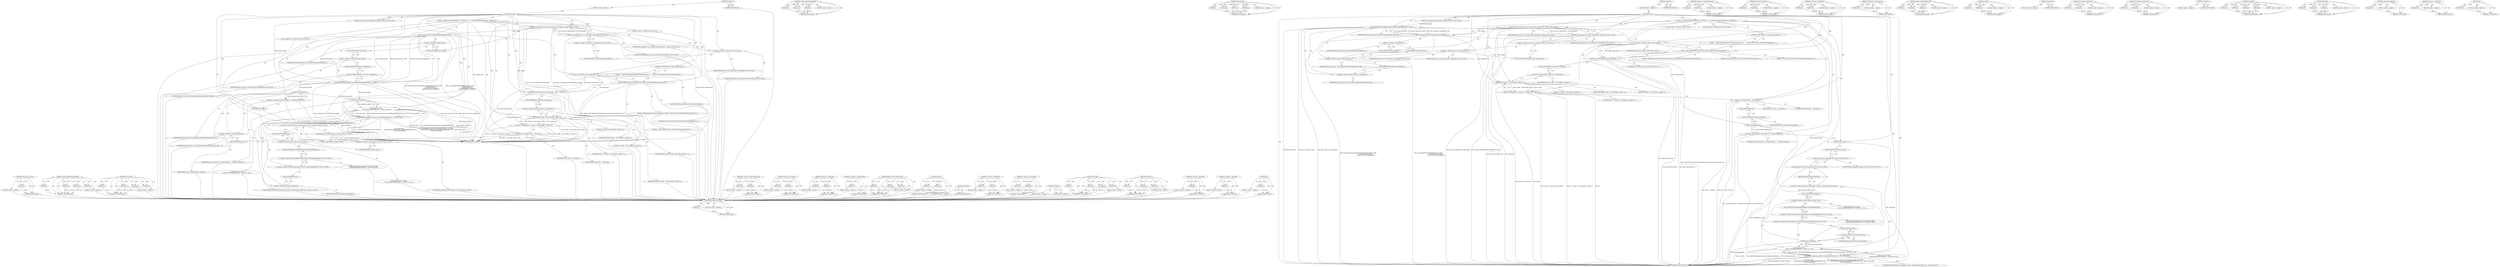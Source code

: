 digraph "id" {
vulnerable_187 [label=<(METHOD,MessageLoop.current)>];
vulnerable_188 [label=<(PARAM,p1)>];
vulnerable_189 [label=<(BLOCK,&lt;empty&gt;,&lt;empty&gt;)>];
vulnerable_190 [label=<(METHOD_RETURN,ANY)>];
vulnerable_136 [label=<(METHOD,CreateSampleFromInputBuffer)>];
vulnerable_137 [label=<(PARAM,p1)>];
vulnerable_138 [label=<(PARAM,p2)>];
vulnerable_139 [label=<(PARAM,p3)>];
vulnerable_140 [label=<(PARAM,p4)>];
vulnerable_141 [label=<(BLOCK,&lt;empty&gt;,&lt;empty&gt;)>];
vulnerable_142 [label=<(METHOD_RETURN,ANY)>];
vulnerable_162 [label=<(METHOD,ProcessInput)>];
vulnerable_163 [label=<(PARAM,p1)>];
vulnerable_164 [label=<(PARAM,p2)>];
vulnerable_165 [label=<(PARAM,p3)>];
vulnerable_166 [label=<(PARAM,p4)>];
vulnerable_167 [label=<(BLOCK,&lt;empty&gt;,&lt;empty&gt;)>];
vulnerable_168 [label=<(METHOD_RETURN,ANY)>];
vulnerable_6 [label=<(METHOD,&lt;global&gt;)<SUB>1</SUB>>];
vulnerable_7 [label=<(BLOCK,&lt;empty&gt;,&lt;empty&gt;)<SUB>1</SUB>>];
vulnerable_8 [label=<(METHOD,Decode)<SUB>1</SUB>>];
vulnerable_9 [label="<(PARAM,const media::BitstreamBuffer&amp; bitstream_buffer)<SUB>2</SUB>>"];
vulnerable_10 [label=<(BLOCK,{
  DCHECK(CalledOnValidThread());

  RETURN_AN...,{
  DCHECK(CalledOnValidThread());

  RETURN_AN...)<SUB>2</SUB>>];
vulnerable_11 [label="<(LOCAL,DCHECK : DCHECK)<SUB>3</SUB>>"];
vulnerable_12 [label="<(&lt;operator&gt;.greaterThan,base::win::ScopedComPtr&lt;IMFSample&gt; sample)<SUB>8</SUB>>"];
vulnerable_13 [label="<(&lt;operator&gt;.lessThan,base::win::ScopedComPtr&lt;IMFSample)<SUB>8</SUB>>"];
vulnerable_14 [label="<(&lt;operator&gt;.fieldAccess,base::win::ScopedComPtr)<SUB>8</SUB>>"];
vulnerable_15 [label="<(&lt;operator&gt;.fieldAccess,base::win)<SUB>8</SUB>>"];
vulnerable_16 [label="<(IDENTIFIER,base,base::win::ScopedComPtr&lt;IMFSample)<SUB>8</SUB>>"];
vulnerable_17 [label="<(IDENTIFIER,win,base::win::ScopedComPtr&lt;IMFSample)<SUB>8</SUB>>"];
vulnerable_18 [label=<(FIELD_IDENTIFIER,ScopedComPtr,ScopedComPtr)<SUB>8</SUB>>];
vulnerable_19 [label="<(IDENTIFIER,IMFSample,base::win::ScopedComPtr&lt;IMFSample)<SUB>8</SUB>>"];
vulnerable_20 [label="<(IDENTIFIER,sample,base::win::ScopedComPtr&lt;IMFSample&gt; sample)<SUB>8</SUB>>"];
vulnerable_21 [label=<(Attach,sample.Attach(CreateSampleFromInputBuffer(bitst...)<SUB>9</SUB>>];
vulnerable_22 [label=<(&lt;operator&gt;.fieldAccess,sample.Attach)<SUB>9</SUB>>];
vulnerable_23 [label=<(IDENTIFIER,sample,sample.Attach(CreateSampleFromInputBuffer(bitst...)<SUB>9</SUB>>];
vulnerable_24 [label=<(FIELD_IDENTIFIER,Attach,Attach)<SUB>9</SUB>>];
vulnerable_25 [label=<(CreateSampleFromInputBuffer,CreateSampleFromInputBuffer(bitstream_buffer,
 ...)<SUB>9</SUB>>];
vulnerable_26 [label=<(IDENTIFIER,bitstream_buffer,CreateSampleFromInputBuffer(bitstream_buffer,
 ...)<SUB>9</SUB>>];
vulnerable_27 [label=<(IDENTIFIER,renderer_process_,CreateSampleFromInputBuffer(bitstream_buffer,
 ...)<SUB>10</SUB>>];
vulnerable_28 [label=<(&lt;operator&gt;.fieldAccess,input_stream_info_.cbSize)<SUB>11</SUB>>];
vulnerable_29 [label=<(IDENTIFIER,input_stream_info_,CreateSampleFromInputBuffer(bitstream_buffer,
 ...)<SUB>11</SUB>>];
vulnerable_30 [label=<(FIELD_IDENTIFIER,cbSize,cbSize)<SUB>11</SUB>>];
vulnerable_31 [label=<(&lt;operator&gt;.fieldAccess,input_stream_info_.cbAlignment)<SUB>12</SUB>>];
vulnerable_32 [label=<(IDENTIFIER,input_stream_info_,CreateSampleFromInputBuffer(bitstream_buffer,
 ...)<SUB>12</SUB>>];
vulnerable_33 [label=<(FIELD_IDENTIFIER,cbAlignment,cbAlignment)<SUB>12</SUB>>];
vulnerable_34 [label=<(CONTROL_STRUCTURE,IF,if (!inputs_before_decode_))<SUB>15</SUB>>];
vulnerable_35 [label=<(&lt;operator&gt;.logicalNot,!inputs_before_decode_)<SUB>15</SUB>>];
vulnerable_36 [label=<(IDENTIFIER,inputs_before_decode_,!inputs_before_decode_)<SUB>15</SUB>>];
vulnerable_37 [label=<(BLOCK,{
    TRACE_EVENT_BEGIN_ETW(&quot;DXVAVideoDecodeAcc...,{
    TRACE_EVENT_BEGIN_ETW(&quot;DXVAVideoDecodeAcc...)<SUB>15</SUB>>];
vulnerable_38 [label=<(TRACE_EVENT_BEGIN_ETW,TRACE_EVENT_BEGIN_ETW(&quot;DXVAVideoDecodeAccelerat...)<SUB>16</SUB>>];
vulnerable_39 [label=<(LITERAL,&quot;DXVAVideoDecodeAccelerator.Decoding&quot;,TRACE_EVENT_BEGIN_ETW(&quot;DXVAVideoDecodeAccelerat...)<SUB>16</SUB>>];
vulnerable_40 [label=<(LITERAL,this,TRACE_EVENT_BEGIN_ETW(&quot;DXVAVideoDecodeAccelerat...)<SUB>16</SUB>>];
vulnerable_41 [label=<(LITERAL,&quot;&quot;,TRACE_EVENT_BEGIN_ETW(&quot;DXVAVideoDecodeAccelerat...)<SUB>16</SUB>>];
vulnerable_42 [label=<(&lt;operator&gt;.postIncrement,inputs_before_decode_++)<SUB>18</SUB>>];
vulnerable_43 [label=<(IDENTIFIER,inputs_before_decode_,inputs_before_decode_++)<SUB>18</SUB>>];
vulnerable_44 [label="<(LOCAL,HRESULT hr: HRESULT)<SUB>24</SUB>>"];
vulnerable_45 [label=<(&lt;operator&gt;.assignment,hr = decoder_-&gt;ProcessInput(0, sample, 0))<SUB>24</SUB>>];
vulnerable_46 [label=<(IDENTIFIER,hr,hr = decoder_-&gt;ProcessInput(0, sample, 0))<SUB>24</SUB>>];
vulnerable_47 [label=<(ProcessInput,decoder_-&gt;ProcessInput(0, sample, 0))<SUB>24</SUB>>];
vulnerable_48 [label=<(&lt;operator&gt;.indirectFieldAccess,decoder_-&gt;ProcessInput)<SUB>24</SUB>>];
vulnerable_49 [label=<(IDENTIFIER,decoder_,decoder_-&gt;ProcessInput(0, sample, 0))<SUB>24</SUB>>];
vulnerable_50 [label=<(FIELD_IDENTIFIER,ProcessInput,ProcessInput)<SUB>24</SUB>>];
vulnerable_51 [label=<(LITERAL,0,decoder_-&gt;ProcessInput(0, sample, 0))<SUB>24</SUB>>];
vulnerable_52 [label=<(IDENTIFIER,sample,decoder_-&gt;ProcessInput(0, sample, 0))<SUB>24</SUB>>];
vulnerable_53 [label=<(LITERAL,0,decoder_-&gt;ProcessInput(0, sample, 0))<SUB>24</SUB>>];
vulnerable_54 [label=<(&lt;operator&gt;.assignment,state_ = kEosDrain)<SUB>31</SUB>>];
vulnerable_55 [label=<(IDENTIFIER,state_,state_ = kEosDrain)<SUB>31</SUB>>];
vulnerable_56 [label=<(IDENTIFIER,kEosDrain,state_ = kEosDrain)<SUB>31</SUB>>];
vulnerable_57 [label=<(&lt;operator&gt;.assignment,last_input_buffer_id_ = bitstream_buffer.id())<SUB>33</SUB>>];
vulnerable_58 [label=<(IDENTIFIER,last_input_buffer_id_,last_input_buffer_id_ = bitstream_buffer.id())<SUB>33</SUB>>];
vulnerable_59 [label=<(id,bitstream_buffer.id())<SUB>33</SUB>>];
vulnerable_60 [label=<(&lt;operator&gt;.fieldAccess,bitstream_buffer.id)<SUB>33</SUB>>];
vulnerable_61 [label=<(IDENTIFIER,bitstream_buffer,bitstream_buffer.id())<SUB>33</SUB>>];
vulnerable_62 [label=<(FIELD_IDENTIFIER,id,id)<SUB>33</SUB>>];
vulnerable_63 [label=<(DoDecode,DoDecode())<SUB>35</SUB>>];
vulnerable_64 [label="<(PostTask,MessageLoop::current()-&gt;PostTask(FROM_HERE, bas...)<SUB>41</SUB>>"];
vulnerable_65 [label="<(&lt;operator&gt;.indirectFieldAccess,MessageLoop::current()-&gt;PostTask)<SUB>41</SUB>>"];
vulnerable_66 [label="<(MessageLoop.current,MessageLoop::current())<SUB>41</SUB>>"];
vulnerable_67 [label="<(&lt;operator&gt;.fieldAccess,MessageLoop::current)<SUB>41</SUB>>"];
vulnerable_68 [label="<(IDENTIFIER,MessageLoop,MessageLoop::current())<SUB>41</SUB>>"];
vulnerable_69 [label=<(FIELD_IDENTIFIER,current,current)<SUB>41</SUB>>];
vulnerable_70 [label=<(FIELD_IDENTIFIER,PostTask,PostTask)<SUB>41</SUB>>];
vulnerable_71 [label="<(IDENTIFIER,FROM_HERE,MessageLoop::current()-&gt;PostTask(FROM_HERE, bas...)<SUB>41</SUB>>"];
vulnerable_72 [label="<(base.Bind,base::Bind(
      &amp;DXVAVideoDecodeAccelerator::...)<SUB>41</SUB>>"];
vulnerable_73 [label="<(&lt;operator&gt;.fieldAccess,base::Bind)<SUB>41</SUB>>"];
vulnerable_74 [label="<(IDENTIFIER,base,base::Bind(
      &amp;DXVAVideoDecodeAccelerator::...)<SUB>41</SUB>>"];
vulnerable_75 [label=<(FIELD_IDENTIFIER,Bind,Bind)<SUB>41</SUB>>];
vulnerable_76 [label="<(&lt;operator&gt;.addressOf,&amp;DXVAVideoDecodeAccelerator::NotifyInputBufferRead)<SUB>42</SUB>>"];
vulnerable_77 [label="<(&lt;operator&gt;.fieldAccess,DXVAVideoDecodeAccelerator::NotifyInputBufferRead)<SUB>42</SUB>>"];
vulnerable_78 [label="<(IDENTIFIER,DXVAVideoDecodeAccelerator,base::Bind(
      &amp;DXVAVideoDecodeAccelerator::...)<SUB>42</SUB>>"];
vulnerable_79 [label=<(FIELD_IDENTIFIER,NotifyInputBufferRead,NotifyInputBufferRead)<SUB>42</SUB>>];
vulnerable_80 [label="<(LITERAL,this,base::Bind(
      &amp;DXVAVideoDecodeAccelerator::...)<SUB>42</SUB>>"];
vulnerable_81 [label=<(id,bitstream_buffer.id())<SUB>43</SUB>>];
vulnerable_82 [label=<(&lt;operator&gt;.fieldAccess,bitstream_buffer.id)<SUB>43</SUB>>];
vulnerable_83 [label=<(IDENTIFIER,bitstream_buffer,bitstream_buffer.id())<SUB>43</SUB>>];
vulnerable_84 [label=<(FIELD_IDENTIFIER,id,id)<SUB>43</SUB>>];
vulnerable_85 [label=<(METHOD_RETURN,void)<SUB>1</SUB>>];
vulnerable_87 [label=<(METHOD_RETURN,ANY)<SUB>1</SUB>>];
vulnerable_169 [label=<(METHOD,&lt;operator&gt;.indirectFieldAccess)>];
vulnerable_170 [label=<(PARAM,p1)>];
vulnerable_171 [label=<(PARAM,p2)>];
vulnerable_172 [label=<(BLOCK,&lt;empty&gt;,&lt;empty&gt;)>];
vulnerable_173 [label=<(METHOD_RETURN,ANY)>];
vulnerable_121 [label=<(METHOD,&lt;operator&gt;.lessThan)>];
vulnerable_122 [label=<(PARAM,p1)>];
vulnerable_123 [label=<(PARAM,p2)>];
vulnerable_124 [label=<(BLOCK,&lt;empty&gt;,&lt;empty&gt;)>];
vulnerable_125 [label=<(METHOD_RETURN,ANY)>];
vulnerable_157 [label=<(METHOD,&lt;operator&gt;.assignment)>];
vulnerable_158 [label=<(PARAM,p1)>];
vulnerable_159 [label=<(PARAM,p2)>];
vulnerable_160 [label=<(BLOCK,&lt;empty&gt;,&lt;empty&gt;)>];
vulnerable_161 [label=<(METHOD_RETURN,ANY)>];
vulnerable_153 [label=<(METHOD,&lt;operator&gt;.postIncrement)>];
vulnerable_154 [label=<(PARAM,p1)>];
vulnerable_155 [label=<(BLOCK,&lt;empty&gt;,&lt;empty&gt;)>];
vulnerable_156 [label=<(METHOD_RETURN,ANY)>];
vulnerable_147 [label=<(METHOD,TRACE_EVENT_BEGIN_ETW)>];
vulnerable_148 [label=<(PARAM,p1)>];
vulnerable_149 [label=<(PARAM,p2)>];
vulnerable_150 [label=<(PARAM,p3)>];
vulnerable_151 [label=<(BLOCK,&lt;empty&gt;,&lt;empty&gt;)>];
vulnerable_152 [label=<(METHOD_RETURN,ANY)>];
vulnerable_131 [label=<(METHOD,Attach)>];
vulnerable_132 [label=<(PARAM,p1)>];
vulnerable_133 [label=<(PARAM,p2)>];
vulnerable_134 [label=<(BLOCK,&lt;empty&gt;,&lt;empty&gt;)>];
vulnerable_135 [label=<(METHOD_RETURN,ANY)>];
vulnerable_178 [label=<(METHOD,DoDecode)>];
vulnerable_179 [label=<(BLOCK,&lt;empty&gt;,&lt;empty&gt;)>];
vulnerable_180 [label=<(METHOD_RETURN,ANY)>];
vulnerable_126 [label=<(METHOD,&lt;operator&gt;.fieldAccess)>];
vulnerable_127 [label=<(PARAM,p1)>];
vulnerable_128 [label=<(PARAM,p2)>];
vulnerable_129 [label=<(BLOCK,&lt;empty&gt;,&lt;empty&gt;)>];
vulnerable_130 [label=<(METHOD_RETURN,ANY)>];
vulnerable_116 [label=<(METHOD,&lt;operator&gt;.greaterThan)>];
vulnerable_117 [label=<(PARAM,p1)>];
vulnerable_118 [label=<(PARAM,p2)>];
vulnerable_119 [label=<(BLOCK,&lt;empty&gt;,&lt;empty&gt;)>];
vulnerable_120 [label=<(METHOD_RETURN,ANY)>];
vulnerable_110 [label=<(METHOD,&lt;global&gt;)<SUB>1</SUB>>];
vulnerable_111 [label=<(BLOCK,&lt;empty&gt;,&lt;empty&gt;)>];
vulnerable_112 [label=<(METHOD_RETURN,ANY)>];
vulnerable_191 [label=<(METHOD,base.Bind)>];
vulnerable_192 [label=<(PARAM,p1)>];
vulnerable_193 [label=<(PARAM,p2)>];
vulnerable_194 [label=<(PARAM,p3)>];
vulnerable_195 [label=<(PARAM,p4)>];
vulnerable_196 [label=<(BLOCK,&lt;empty&gt;,&lt;empty&gt;)>];
vulnerable_197 [label=<(METHOD_RETURN,ANY)>];
vulnerable_181 [label=<(METHOD,PostTask)>];
vulnerable_182 [label=<(PARAM,p1)>];
vulnerable_183 [label=<(PARAM,p2)>];
vulnerable_184 [label=<(PARAM,p3)>];
vulnerable_185 [label=<(BLOCK,&lt;empty&gt;,&lt;empty&gt;)>];
vulnerable_186 [label=<(METHOD_RETURN,ANY)>];
vulnerable_143 [label=<(METHOD,&lt;operator&gt;.logicalNot)>];
vulnerable_144 [label=<(PARAM,p1)>];
vulnerable_145 [label=<(BLOCK,&lt;empty&gt;,&lt;empty&gt;)>];
vulnerable_146 [label=<(METHOD_RETURN,ANY)>];
vulnerable_198 [label=<(METHOD,&lt;operator&gt;.addressOf)>];
vulnerable_199 [label=<(PARAM,p1)>];
vulnerable_200 [label=<(BLOCK,&lt;empty&gt;,&lt;empty&gt;)>];
vulnerable_201 [label=<(METHOD_RETURN,ANY)>];
vulnerable_174 [label=<(METHOD,id)>];
vulnerable_175 [label=<(PARAM,p1)>];
vulnerable_176 [label=<(BLOCK,&lt;empty&gt;,&lt;empty&gt;)>];
vulnerable_177 [label=<(METHOD_RETURN,ANY)>];
fixed_185 [label=<(METHOD,MessageLoop.current)>];
fixed_186 [label=<(PARAM,p1)>];
fixed_187 [label=<(BLOCK,&lt;empty&gt;,&lt;empty&gt;)>];
fixed_188 [label=<(METHOD_RETURN,ANY)>];
fixed_135 [label=<(METHOD,CreateSampleFromInputBuffer)>];
fixed_136 [label=<(PARAM,p1)>];
fixed_137 [label=<(PARAM,p2)>];
fixed_138 [label=<(PARAM,p3)>];
fixed_139 [label=<(BLOCK,&lt;empty&gt;,&lt;empty&gt;)>];
fixed_140 [label=<(METHOD_RETURN,ANY)>];
fixed_160 [label=<(METHOD,ProcessInput)>];
fixed_161 [label=<(PARAM,p1)>];
fixed_162 [label=<(PARAM,p2)>];
fixed_163 [label=<(PARAM,p3)>];
fixed_164 [label=<(PARAM,p4)>];
fixed_165 [label=<(BLOCK,&lt;empty&gt;,&lt;empty&gt;)>];
fixed_166 [label=<(METHOD_RETURN,ANY)>];
fixed_6 [label=<(METHOD,&lt;global&gt;)<SUB>1</SUB>>];
fixed_7 [label=<(BLOCK,&lt;empty&gt;,&lt;empty&gt;)<SUB>1</SUB>>];
fixed_8 [label=<(METHOD,Decode)<SUB>1</SUB>>];
fixed_9 [label="<(PARAM,const media::BitstreamBuffer&amp; bitstream_buffer)<SUB>2</SUB>>"];
fixed_10 [label=<(BLOCK,{
  DCHECK(CalledOnValidThread());

  RETURN_AN...,{
  DCHECK(CalledOnValidThread());

  RETURN_AN...)<SUB>2</SUB>>];
fixed_11 [label="<(LOCAL,DCHECK : DCHECK)<SUB>3</SUB>>"];
fixed_12 [label="<(&lt;operator&gt;.greaterThan,base::win::ScopedComPtr&lt;IMFSample&gt; sample)<SUB>8</SUB>>"];
fixed_13 [label="<(&lt;operator&gt;.lessThan,base::win::ScopedComPtr&lt;IMFSample)<SUB>8</SUB>>"];
fixed_14 [label="<(&lt;operator&gt;.fieldAccess,base::win::ScopedComPtr)<SUB>8</SUB>>"];
fixed_15 [label="<(&lt;operator&gt;.fieldAccess,base::win)<SUB>8</SUB>>"];
fixed_16 [label="<(IDENTIFIER,base,base::win::ScopedComPtr&lt;IMFSample)<SUB>8</SUB>>"];
fixed_17 [label="<(IDENTIFIER,win,base::win::ScopedComPtr&lt;IMFSample)<SUB>8</SUB>>"];
fixed_18 [label=<(FIELD_IDENTIFIER,ScopedComPtr,ScopedComPtr)<SUB>8</SUB>>];
fixed_19 [label="<(IDENTIFIER,IMFSample,base::win::ScopedComPtr&lt;IMFSample)<SUB>8</SUB>>"];
fixed_20 [label="<(IDENTIFIER,sample,base::win::ScopedComPtr&lt;IMFSample&gt; sample)<SUB>8</SUB>>"];
fixed_21 [label=<(Attach,sample.Attach(CreateSampleFromInputBuffer(bitst...)<SUB>9</SUB>>];
fixed_22 [label=<(&lt;operator&gt;.fieldAccess,sample.Attach)<SUB>9</SUB>>];
fixed_23 [label=<(IDENTIFIER,sample,sample.Attach(CreateSampleFromInputBuffer(bitst...)<SUB>9</SUB>>];
fixed_24 [label=<(FIELD_IDENTIFIER,Attach,Attach)<SUB>9</SUB>>];
fixed_25 [label=<(CreateSampleFromInputBuffer,CreateSampleFromInputBuffer(bitstream_buffer,
 ...)<SUB>9</SUB>>];
fixed_26 [label=<(IDENTIFIER,bitstream_buffer,CreateSampleFromInputBuffer(bitstream_buffer,
 ...)<SUB>9</SUB>>];
fixed_27 [label=<(&lt;operator&gt;.fieldAccess,input_stream_info_.cbSize)<SUB>10</SUB>>];
fixed_28 [label=<(IDENTIFIER,input_stream_info_,CreateSampleFromInputBuffer(bitstream_buffer,
 ...)<SUB>10</SUB>>];
fixed_29 [label=<(FIELD_IDENTIFIER,cbSize,cbSize)<SUB>10</SUB>>];
fixed_30 [label=<(&lt;operator&gt;.fieldAccess,input_stream_info_.cbAlignment)<SUB>11</SUB>>];
fixed_31 [label=<(IDENTIFIER,input_stream_info_,CreateSampleFromInputBuffer(bitstream_buffer,
 ...)<SUB>11</SUB>>];
fixed_32 [label=<(FIELD_IDENTIFIER,cbAlignment,cbAlignment)<SUB>11</SUB>>];
fixed_33 [label=<(CONTROL_STRUCTURE,IF,if (!inputs_before_decode_))<SUB>14</SUB>>];
fixed_34 [label=<(&lt;operator&gt;.logicalNot,!inputs_before_decode_)<SUB>14</SUB>>];
fixed_35 [label=<(IDENTIFIER,inputs_before_decode_,!inputs_before_decode_)<SUB>14</SUB>>];
fixed_36 [label=<(BLOCK,{
    TRACE_EVENT_BEGIN_ETW(&quot;DXVAVideoDecodeAcc...,{
    TRACE_EVENT_BEGIN_ETW(&quot;DXVAVideoDecodeAcc...)<SUB>14</SUB>>];
fixed_37 [label=<(TRACE_EVENT_BEGIN_ETW,TRACE_EVENT_BEGIN_ETW(&quot;DXVAVideoDecodeAccelerat...)<SUB>15</SUB>>];
fixed_38 [label=<(LITERAL,&quot;DXVAVideoDecodeAccelerator.Decoding&quot;,TRACE_EVENT_BEGIN_ETW(&quot;DXVAVideoDecodeAccelerat...)<SUB>15</SUB>>];
fixed_39 [label=<(LITERAL,this,TRACE_EVENT_BEGIN_ETW(&quot;DXVAVideoDecodeAccelerat...)<SUB>15</SUB>>];
fixed_40 [label=<(LITERAL,&quot;&quot;,TRACE_EVENT_BEGIN_ETW(&quot;DXVAVideoDecodeAccelerat...)<SUB>15</SUB>>];
fixed_41 [label=<(&lt;operator&gt;.postIncrement,inputs_before_decode_++)<SUB>17</SUB>>];
fixed_42 [label=<(IDENTIFIER,inputs_before_decode_,inputs_before_decode_++)<SUB>17</SUB>>];
fixed_43 [label="<(LOCAL,HRESULT hr: HRESULT)<SUB>23</SUB>>"];
fixed_44 [label=<(&lt;operator&gt;.assignment,hr = decoder_-&gt;ProcessInput(0, sample, 0))<SUB>23</SUB>>];
fixed_45 [label=<(IDENTIFIER,hr,hr = decoder_-&gt;ProcessInput(0, sample, 0))<SUB>23</SUB>>];
fixed_46 [label=<(ProcessInput,decoder_-&gt;ProcessInput(0, sample, 0))<SUB>23</SUB>>];
fixed_47 [label=<(&lt;operator&gt;.indirectFieldAccess,decoder_-&gt;ProcessInput)<SUB>23</SUB>>];
fixed_48 [label=<(IDENTIFIER,decoder_,decoder_-&gt;ProcessInput(0, sample, 0))<SUB>23</SUB>>];
fixed_49 [label=<(FIELD_IDENTIFIER,ProcessInput,ProcessInput)<SUB>23</SUB>>];
fixed_50 [label=<(LITERAL,0,decoder_-&gt;ProcessInput(0, sample, 0))<SUB>23</SUB>>];
fixed_51 [label=<(IDENTIFIER,sample,decoder_-&gt;ProcessInput(0, sample, 0))<SUB>23</SUB>>];
fixed_52 [label=<(LITERAL,0,decoder_-&gt;ProcessInput(0, sample, 0))<SUB>23</SUB>>];
fixed_53 [label=<(&lt;operator&gt;.assignment,state_ = kEosDrain)<SUB>30</SUB>>];
fixed_54 [label=<(IDENTIFIER,state_,state_ = kEosDrain)<SUB>30</SUB>>];
fixed_55 [label=<(IDENTIFIER,kEosDrain,state_ = kEosDrain)<SUB>30</SUB>>];
fixed_56 [label=<(&lt;operator&gt;.assignment,last_input_buffer_id_ = bitstream_buffer.id())<SUB>32</SUB>>];
fixed_57 [label=<(IDENTIFIER,last_input_buffer_id_,last_input_buffer_id_ = bitstream_buffer.id())<SUB>32</SUB>>];
fixed_58 [label=<(id,bitstream_buffer.id())<SUB>32</SUB>>];
fixed_59 [label=<(&lt;operator&gt;.fieldAccess,bitstream_buffer.id)<SUB>32</SUB>>];
fixed_60 [label=<(IDENTIFIER,bitstream_buffer,bitstream_buffer.id())<SUB>32</SUB>>];
fixed_61 [label=<(FIELD_IDENTIFIER,id,id)<SUB>32</SUB>>];
fixed_62 [label=<(DoDecode,DoDecode())<SUB>34</SUB>>];
fixed_63 [label="<(PostTask,MessageLoop::current()-&gt;PostTask(FROM_HERE, bas...)<SUB>40</SUB>>"];
fixed_64 [label="<(&lt;operator&gt;.indirectFieldAccess,MessageLoop::current()-&gt;PostTask)<SUB>40</SUB>>"];
fixed_65 [label="<(MessageLoop.current,MessageLoop::current())<SUB>40</SUB>>"];
fixed_66 [label="<(&lt;operator&gt;.fieldAccess,MessageLoop::current)<SUB>40</SUB>>"];
fixed_67 [label="<(IDENTIFIER,MessageLoop,MessageLoop::current())<SUB>40</SUB>>"];
fixed_68 [label=<(FIELD_IDENTIFIER,current,current)<SUB>40</SUB>>];
fixed_69 [label=<(FIELD_IDENTIFIER,PostTask,PostTask)<SUB>40</SUB>>];
fixed_70 [label="<(IDENTIFIER,FROM_HERE,MessageLoop::current()-&gt;PostTask(FROM_HERE, bas...)<SUB>40</SUB>>"];
fixed_71 [label="<(base.Bind,base::Bind(
      &amp;DXVAVideoDecodeAccelerator::...)<SUB>40</SUB>>"];
fixed_72 [label="<(&lt;operator&gt;.fieldAccess,base::Bind)<SUB>40</SUB>>"];
fixed_73 [label="<(IDENTIFIER,base,base::Bind(
      &amp;DXVAVideoDecodeAccelerator::...)<SUB>40</SUB>>"];
fixed_74 [label=<(FIELD_IDENTIFIER,Bind,Bind)<SUB>40</SUB>>];
fixed_75 [label="<(&lt;operator&gt;.addressOf,&amp;DXVAVideoDecodeAccelerator::NotifyInputBufferRead)<SUB>41</SUB>>"];
fixed_76 [label="<(&lt;operator&gt;.fieldAccess,DXVAVideoDecodeAccelerator::NotifyInputBufferRead)<SUB>41</SUB>>"];
fixed_77 [label="<(IDENTIFIER,DXVAVideoDecodeAccelerator,base::Bind(
      &amp;DXVAVideoDecodeAccelerator::...)<SUB>41</SUB>>"];
fixed_78 [label=<(FIELD_IDENTIFIER,NotifyInputBufferRead,NotifyInputBufferRead)<SUB>41</SUB>>];
fixed_79 [label="<(LITERAL,this,base::Bind(
      &amp;DXVAVideoDecodeAccelerator::...)<SUB>41</SUB>>"];
fixed_80 [label=<(id,bitstream_buffer.id())<SUB>42</SUB>>];
fixed_81 [label=<(&lt;operator&gt;.fieldAccess,bitstream_buffer.id)<SUB>42</SUB>>];
fixed_82 [label=<(IDENTIFIER,bitstream_buffer,bitstream_buffer.id())<SUB>42</SUB>>];
fixed_83 [label=<(FIELD_IDENTIFIER,id,id)<SUB>42</SUB>>];
fixed_84 [label=<(METHOD_RETURN,void)<SUB>1</SUB>>];
fixed_86 [label=<(METHOD_RETURN,ANY)<SUB>1</SUB>>];
fixed_167 [label=<(METHOD,&lt;operator&gt;.indirectFieldAccess)>];
fixed_168 [label=<(PARAM,p1)>];
fixed_169 [label=<(PARAM,p2)>];
fixed_170 [label=<(BLOCK,&lt;empty&gt;,&lt;empty&gt;)>];
fixed_171 [label=<(METHOD_RETURN,ANY)>];
fixed_120 [label=<(METHOD,&lt;operator&gt;.lessThan)>];
fixed_121 [label=<(PARAM,p1)>];
fixed_122 [label=<(PARAM,p2)>];
fixed_123 [label=<(BLOCK,&lt;empty&gt;,&lt;empty&gt;)>];
fixed_124 [label=<(METHOD_RETURN,ANY)>];
fixed_155 [label=<(METHOD,&lt;operator&gt;.assignment)>];
fixed_156 [label=<(PARAM,p1)>];
fixed_157 [label=<(PARAM,p2)>];
fixed_158 [label=<(BLOCK,&lt;empty&gt;,&lt;empty&gt;)>];
fixed_159 [label=<(METHOD_RETURN,ANY)>];
fixed_151 [label=<(METHOD,&lt;operator&gt;.postIncrement)>];
fixed_152 [label=<(PARAM,p1)>];
fixed_153 [label=<(BLOCK,&lt;empty&gt;,&lt;empty&gt;)>];
fixed_154 [label=<(METHOD_RETURN,ANY)>];
fixed_145 [label=<(METHOD,TRACE_EVENT_BEGIN_ETW)>];
fixed_146 [label=<(PARAM,p1)>];
fixed_147 [label=<(PARAM,p2)>];
fixed_148 [label=<(PARAM,p3)>];
fixed_149 [label=<(BLOCK,&lt;empty&gt;,&lt;empty&gt;)>];
fixed_150 [label=<(METHOD_RETURN,ANY)>];
fixed_130 [label=<(METHOD,Attach)>];
fixed_131 [label=<(PARAM,p1)>];
fixed_132 [label=<(PARAM,p2)>];
fixed_133 [label=<(BLOCK,&lt;empty&gt;,&lt;empty&gt;)>];
fixed_134 [label=<(METHOD_RETURN,ANY)>];
fixed_176 [label=<(METHOD,DoDecode)>];
fixed_177 [label=<(BLOCK,&lt;empty&gt;,&lt;empty&gt;)>];
fixed_178 [label=<(METHOD_RETURN,ANY)>];
fixed_125 [label=<(METHOD,&lt;operator&gt;.fieldAccess)>];
fixed_126 [label=<(PARAM,p1)>];
fixed_127 [label=<(PARAM,p2)>];
fixed_128 [label=<(BLOCK,&lt;empty&gt;,&lt;empty&gt;)>];
fixed_129 [label=<(METHOD_RETURN,ANY)>];
fixed_115 [label=<(METHOD,&lt;operator&gt;.greaterThan)>];
fixed_116 [label=<(PARAM,p1)>];
fixed_117 [label=<(PARAM,p2)>];
fixed_118 [label=<(BLOCK,&lt;empty&gt;,&lt;empty&gt;)>];
fixed_119 [label=<(METHOD_RETURN,ANY)>];
fixed_109 [label=<(METHOD,&lt;global&gt;)<SUB>1</SUB>>];
fixed_110 [label=<(BLOCK,&lt;empty&gt;,&lt;empty&gt;)>];
fixed_111 [label=<(METHOD_RETURN,ANY)>];
fixed_189 [label=<(METHOD,base.Bind)>];
fixed_190 [label=<(PARAM,p1)>];
fixed_191 [label=<(PARAM,p2)>];
fixed_192 [label=<(PARAM,p3)>];
fixed_193 [label=<(PARAM,p4)>];
fixed_194 [label=<(BLOCK,&lt;empty&gt;,&lt;empty&gt;)>];
fixed_195 [label=<(METHOD_RETURN,ANY)>];
fixed_179 [label=<(METHOD,PostTask)>];
fixed_180 [label=<(PARAM,p1)>];
fixed_181 [label=<(PARAM,p2)>];
fixed_182 [label=<(PARAM,p3)>];
fixed_183 [label=<(BLOCK,&lt;empty&gt;,&lt;empty&gt;)>];
fixed_184 [label=<(METHOD_RETURN,ANY)>];
fixed_141 [label=<(METHOD,&lt;operator&gt;.logicalNot)>];
fixed_142 [label=<(PARAM,p1)>];
fixed_143 [label=<(BLOCK,&lt;empty&gt;,&lt;empty&gt;)>];
fixed_144 [label=<(METHOD_RETURN,ANY)>];
fixed_196 [label=<(METHOD,&lt;operator&gt;.addressOf)>];
fixed_197 [label=<(PARAM,p1)>];
fixed_198 [label=<(BLOCK,&lt;empty&gt;,&lt;empty&gt;)>];
fixed_199 [label=<(METHOD_RETURN,ANY)>];
fixed_172 [label=<(METHOD,id)>];
fixed_173 [label=<(PARAM,p1)>];
fixed_174 [label=<(BLOCK,&lt;empty&gt;,&lt;empty&gt;)>];
fixed_175 [label=<(METHOD_RETURN,ANY)>];
vulnerable_187 -> vulnerable_188  [key=0, label="AST: "];
vulnerable_187 -> vulnerable_188  [key=1, label="DDG: "];
vulnerable_187 -> vulnerable_189  [key=0, label="AST: "];
vulnerable_187 -> vulnerable_190  [key=0, label="AST: "];
vulnerable_187 -> vulnerable_190  [key=1, label="CFG: "];
vulnerable_188 -> vulnerable_190  [key=0, label="DDG: p1"];
vulnerable_189 -> fixed_185  [key=0];
vulnerable_190 -> fixed_185  [key=0];
vulnerable_136 -> vulnerable_137  [key=0, label="AST: "];
vulnerable_136 -> vulnerable_137  [key=1, label="DDG: "];
vulnerable_136 -> vulnerable_141  [key=0, label="AST: "];
vulnerable_136 -> vulnerable_138  [key=0, label="AST: "];
vulnerable_136 -> vulnerable_138  [key=1, label="DDG: "];
vulnerable_136 -> vulnerable_142  [key=0, label="AST: "];
vulnerable_136 -> vulnerable_142  [key=1, label="CFG: "];
vulnerable_136 -> vulnerable_139  [key=0, label="AST: "];
vulnerable_136 -> vulnerable_139  [key=1, label="DDG: "];
vulnerable_136 -> vulnerable_140  [key=0, label="AST: "];
vulnerable_136 -> vulnerable_140  [key=1, label="DDG: "];
vulnerable_137 -> vulnerable_142  [key=0, label="DDG: p1"];
vulnerable_138 -> vulnerable_142  [key=0, label="DDG: p2"];
vulnerable_139 -> vulnerable_142  [key=0, label="DDG: p3"];
vulnerable_140 -> vulnerable_142  [key=0, label="DDG: p4"];
vulnerable_141 -> fixed_185  [key=0];
vulnerable_142 -> fixed_185  [key=0];
vulnerable_162 -> vulnerable_163  [key=0, label="AST: "];
vulnerable_162 -> vulnerable_163  [key=1, label="DDG: "];
vulnerable_162 -> vulnerable_167  [key=0, label="AST: "];
vulnerable_162 -> vulnerable_164  [key=0, label="AST: "];
vulnerable_162 -> vulnerable_164  [key=1, label="DDG: "];
vulnerable_162 -> vulnerable_168  [key=0, label="AST: "];
vulnerable_162 -> vulnerable_168  [key=1, label="CFG: "];
vulnerable_162 -> vulnerable_165  [key=0, label="AST: "];
vulnerable_162 -> vulnerable_165  [key=1, label="DDG: "];
vulnerable_162 -> vulnerable_166  [key=0, label="AST: "];
vulnerable_162 -> vulnerable_166  [key=1, label="DDG: "];
vulnerable_163 -> vulnerable_168  [key=0, label="DDG: p1"];
vulnerable_164 -> vulnerable_168  [key=0, label="DDG: p2"];
vulnerable_165 -> vulnerable_168  [key=0, label="DDG: p3"];
vulnerable_166 -> vulnerable_168  [key=0, label="DDG: p4"];
vulnerable_167 -> fixed_185  [key=0];
vulnerable_168 -> fixed_185  [key=0];
vulnerable_6 -> vulnerable_7  [key=0, label="AST: "];
vulnerable_6 -> vulnerable_87  [key=0, label="AST: "];
vulnerable_6 -> vulnerable_87  [key=1, label="CFG: "];
vulnerable_7 -> vulnerable_8  [key=0, label="AST: "];
vulnerable_8 -> vulnerable_9  [key=0, label="AST: "];
vulnerable_8 -> vulnerable_9  [key=1, label="DDG: "];
vulnerable_8 -> vulnerable_10  [key=0, label="AST: "];
vulnerable_8 -> vulnerable_85  [key=0, label="AST: "];
vulnerable_8 -> vulnerable_15  [key=0, label="CFG: "];
vulnerable_8 -> vulnerable_54  [key=0, label="DDG: "];
vulnerable_8 -> vulnerable_63  [key=0, label="DDG: "];
vulnerable_8 -> vulnerable_12  [key=0, label="DDG: "];
vulnerable_8 -> vulnerable_42  [key=0, label="DDG: "];
vulnerable_8 -> vulnerable_64  [key=0, label="DDG: "];
vulnerable_8 -> vulnerable_13  [key=0, label="DDG: "];
vulnerable_8 -> vulnerable_25  [key=0, label="DDG: "];
vulnerable_8 -> vulnerable_35  [key=0, label="DDG: "];
vulnerable_8 -> vulnerable_47  [key=0, label="DDG: "];
vulnerable_8 -> vulnerable_72  [key=0, label="DDG: "];
vulnerable_8 -> vulnerable_38  [key=0, label="DDG: "];
vulnerable_9 -> vulnerable_25  [key=0, label="DDG: bitstream_buffer"];
vulnerable_10 -> vulnerable_11  [key=0, label="AST: "];
vulnerable_10 -> vulnerable_12  [key=0, label="AST: "];
vulnerable_10 -> vulnerable_21  [key=0, label="AST: "];
vulnerable_10 -> vulnerable_34  [key=0, label="AST: "];
vulnerable_10 -> vulnerable_42  [key=0, label="AST: "];
vulnerable_10 -> vulnerable_44  [key=0, label="AST: "];
vulnerable_10 -> vulnerable_45  [key=0, label="AST: "];
vulnerable_10 -> vulnerable_54  [key=0, label="AST: "];
vulnerable_10 -> vulnerable_57  [key=0, label="AST: "];
vulnerable_10 -> vulnerable_63  [key=0, label="AST: "];
vulnerable_10 -> vulnerable_64  [key=0, label="AST: "];
vulnerable_11 -> fixed_185  [key=0];
vulnerable_12 -> vulnerable_13  [key=0, label="AST: "];
vulnerable_12 -> vulnerable_20  [key=0, label="AST: "];
vulnerable_12 -> vulnerable_24  [key=0, label="CFG: "];
vulnerable_12 -> vulnerable_85  [key=0, label="DDG: base::win::ScopedComPtr&lt;IMFSample"];
vulnerable_12 -> vulnerable_85  [key=1, label="DDG: base::win::ScopedComPtr&lt;IMFSample&gt; sample"];
vulnerable_12 -> vulnerable_21  [key=0, label="DDG: sample"];
vulnerable_12 -> vulnerable_47  [key=0, label="DDG: sample"];
vulnerable_13 -> vulnerable_14  [key=0, label="AST: "];
vulnerable_13 -> vulnerable_19  [key=0, label="AST: "];
vulnerable_13 -> vulnerable_12  [key=0, label="CFG: "];
vulnerable_13 -> vulnerable_12  [key=1, label="DDG: base::win::ScopedComPtr"];
vulnerable_13 -> vulnerable_12  [key=2, label="DDG: IMFSample"];
vulnerable_13 -> vulnerable_85  [key=0, label="DDG: base::win::ScopedComPtr"];
vulnerable_13 -> vulnerable_85  [key=1, label="DDG: IMFSample"];
vulnerable_14 -> vulnerable_15  [key=0, label="AST: "];
vulnerable_14 -> vulnerable_18  [key=0, label="AST: "];
vulnerable_14 -> vulnerable_13  [key=0, label="CFG: "];
vulnerable_15 -> vulnerable_16  [key=0, label="AST: "];
vulnerable_15 -> vulnerable_17  [key=0, label="AST: "];
vulnerable_15 -> vulnerable_18  [key=0, label="CFG: "];
vulnerable_16 -> fixed_185  [key=0];
vulnerable_17 -> fixed_185  [key=0];
vulnerable_18 -> vulnerable_14  [key=0, label="CFG: "];
vulnerable_19 -> fixed_185  [key=0];
vulnerable_20 -> fixed_185  [key=0];
vulnerable_21 -> vulnerable_22  [key=0, label="AST: "];
vulnerable_21 -> vulnerable_25  [key=0, label="AST: "];
vulnerable_21 -> vulnerable_35  [key=0, label="CFG: "];
vulnerable_21 -> vulnerable_85  [key=0, label="DDG: CreateSampleFromInputBuffer(bitstream_buffer,
                                            renderer_process_,
                                             input_stream_info_.cbSize,
                                             input_stream_info_.cbAlignment)"];
vulnerable_21 -> vulnerable_85  [key=1, label="DDG: sample.Attach(CreateSampleFromInputBuffer(bitstream_buffer,
                                            renderer_process_,
                                             input_stream_info_.cbSize,
                                             input_stream_info_.cbAlignment))"];
vulnerable_21 -> vulnerable_47  [key=0, label="DDG: sample.Attach"];
vulnerable_22 -> vulnerable_23  [key=0, label="AST: "];
vulnerable_22 -> vulnerable_24  [key=0, label="AST: "];
vulnerable_22 -> vulnerable_30  [key=0, label="CFG: "];
vulnerable_23 -> fixed_185  [key=0];
vulnerable_24 -> vulnerable_22  [key=0, label="CFG: "];
vulnerable_25 -> vulnerable_26  [key=0, label="AST: "];
vulnerable_25 -> vulnerable_27  [key=0, label="AST: "];
vulnerable_25 -> vulnerable_28  [key=0, label="AST: "];
vulnerable_25 -> vulnerable_31  [key=0, label="AST: "];
vulnerable_25 -> vulnerable_21  [key=0, label="CFG: "];
vulnerable_25 -> vulnerable_21  [key=1, label="DDG: bitstream_buffer"];
vulnerable_25 -> vulnerable_21  [key=2, label="DDG: renderer_process_"];
vulnerable_25 -> vulnerable_21  [key=3, label="DDG: input_stream_info_.cbSize"];
vulnerable_25 -> vulnerable_21  [key=4, label="DDG: input_stream_info_.cbAlignment"];
vulnerable_25 -> vulnerable_85  [key=0, label="DDG: bitstream_buffer"];
vulnerable_25 -> vulnerable_85  [key=1, label="DDG: input_stream_info_.cbSize"];
vulnerable_25 -> vulnerable_85  [key=2, label="DDG: input_stream_info_.cbAlignment"];
vulnerable_25 -> vulnerable_85  [key=3, label="DDG: renderer_process_"];
vulnerable_25 -> vulnerable_59  [key=0, label="DDG: bitstream_buffer"];
vulnerable_25 -> vulnerable_81  [key=0, label="DDG: bitstream_buffer"];
vulnerable_26 -> fixed_185  [key=0];
vulnerable_27 -> fixed_185  [key=0];
vulnerable_28 -> vulnerable_29  [key=0, label="AST: "];
vulnerable_28 -> vulnerable_30  [key=0, label="AST: "];
vulnerable_28 -> vulnerable_33  [key=0, label="CFG: "];
vulnerable_29 -> fixed_185  [key=0];
vulnerable_30 -> vulnerable_28  [key=0, label="CFG: "];
vulnerable_31 -> vulnerable_32  [key=0, label="AST: "];
vulnerable_31 -> vulnerable_33  [key=0, label="AST: "];
vulnerable_31 -> vulnerable_25  [key=0, label="CFG: "];
vulnerable_32 -> fixed_185  [key=0];
vulnerable_33 -> vulnerable_31  [key=0, label="CFG: "];
vulnerable_34 -> vulnerable_35  [key=0, label="AST: "];
vulnerable_34 -> vulnerable_37  [key=0, label="AST: "];
vulnerable_35 -> vulnerable_36  [key=0, label="AST: "];
vulnerable_35 -> vulnerable_38  [key=0, label="CFG: "];
vulnerable_35 -> vulnerable_38  [key=1, label="CDG: "];
vulnerable_35 -> vulnerable_42  [key=0, label="CFG: "];
vulnerable_35 -> vulnerable_42  [key=1, label="DDG: inputs_before_decode_"];
vulnerable_35 -> vulnerable_85  [key=0, label="DDG: !inputs_before_decode_"];
vulnerable_36 -> fixed_185  [key=0];
vulnerable_37 -> vulnerable_38  [key=0, label="AST: "];
vulnerable_38 -> vulnerable_39  [key=0, label="AST: "];
vulnerable_38 -> vulnerable_40  [key=0, label="AST: "];
vulnerable_38 -> vulnerable_41  [key=0, label="AST: "];
vulnerable_38 -> vulnerable_42  [key=0, label="CFG: "];
vulnerable_38 -> vulnerable_85  [key=0, label="DDG: TRACE_EVENT_BEGIN_ETW(&quot;DXVAVideoDecodeAccelerator.Decoding&quot;, this, &quot;&quot;)"];
vulnerable_39 -> fixed_185  [key=0];
vulnerable_40 -> fixed_185  [key=0];
vulnerable_41 -> fixed_185  [key=0];
vulnerable_42 -> vulnerable_43  [key=0, label="AST: "];
vulnerable_42 -> vulnerable_50  [key=0, label="CFG: "];
vulnerable_42 -> vulnerable_85  [key=0, label="DDG: inputs_before_decode_"];
vulnerable_42 -> vulnerable_85  [key=1, label="DDG: inputs_before_decode_++"];
vulnerable_43 -> fixed_185  [key=0];
vulnerable_44 -> fixed_185  [key=0];
vulnerable_45 -> vulnerable_46  [key=0, label="AST: "];
vulnerable_45 -> vulnerable_47  [key=0, label="AST: "];
vulnerable_45 -> vulnerable_54  [key=0, label="CFG: "];
vulnerable_45 -> vulnerable_85  [key=0, label="DDG: hr"];
vulnerable_45 -> vulnerable_85  [key=1, label="DDG: decoder_-&gt;ProcessInput(0, sample, 0)"];
vulnerable_45 -> vulnerable_85  [key=2, label="DDG: hr = decoder_-&gt;ProcessInput(0, sample, 0)"];
vulnerable_46 -> fixed_185  [key=0];
vulnerable_47 -> vulnerable_48  [key=0, label="AST: "];
vulnerable_47 -> vulnerable_51  [key=0, label="AST: "];
vulnerable_47 -> vulnerable_52  [key=0, label="AST: "];
vulnerable_47 -> vulnerable_53  [key=0, label="AST: "];
vulnerable_47 -> vulnerable_45  [key=0, label="CFG: "];
vulnerable_47 -> vulnerable_45  [key=1, label="DDG: decoder_-&gt;ProcessInput"];
vulnerable_47 -> vulnerable_45  [key=2, label="DDG: 0"];
vulnerable_47 -> vulnerable_45  [key=3, label="DDG: sample"];
vulnerable_47 -> vulnerable_85  [key=0, label="DDG: decoder_-&gt;ProcessInput"];
vulnerable_47 -> vulnerable_85  [key=1, label="DDG: sample"];
vulnerable_48 -> vulnerable_49  [key=0, label="AST: "];
vulnerable_48 -> vulnerable_50  [key=0, label="AST: "];
vulnerable_48 -> vulnerable_47  [key=0, label="CFG: "];
vulnerable_49 -> fixed_185  [key=0];
vulnerable_50 -> vulnerable_48  [key=0, label="CFG: "];
vulnerable_51 -> fixed_185  [key=0];
vulnerable_52 -> fixed_185  [key=0];
vulnerable_53 -> fixed_185  [key=0];
vulnerable_54 -> vulnerable_55  [key=0, label="AST: "];
vulnerable_54 -> vulnerable_56  [key=0, label="AST: "];
vulnerable_54 -> vulnerable_62  [key=0, label="CFG: "];
vulnerable_54 -> vulnerable_85  [key=0, label="DDG: kEosDrain"];
vulnerable_54 -> vulnerable_85  [key=1, label="DDG: state_ = kEosDrain"];
vulnerable_54 -> vulnerable_85  [key=2, label="DDG: state_"];
vulnerable_55 -> fixed_185  [key=0];
vulnerable_56 -> fixed_185  [key=0];
vulnerable_57 -> vulnerable_58  [key=0, label="AST: "];
vulnerable_57 -> vulnerable_59  [key=0, label="AST: "];
vulnerable_57 -> vulnerable_63  [key=0, label="CFG: "];
vulnerable_57 -> vulnerable_85  [key=0, label="DDG: last_input_buffer_id_ = bitstream_buffer.id()"];
vulnerable_57 -> vulnerable_85  [key=1, label="DDG: last_input_buffer_id_"];
vulnerable_58 -> fixed_185  [key=0];
vulnerable_59 -> vulnerable_60  [key=0, label="AST: "];
vulnerable_59 -> vulnerable_57  [key=0, label="CFG: "];
vulnerable_59 -> vulnerable_57  [key=1, label="DDG: bitstream_buffer.id"];
vulnerable_59 -> vulnerable_81  [key=0, label="DDG: bitstream_buffer.id"];
vulnerable_60 -> vulnerable_61  [key=0, label="AST: "];
vulnerable_60 -> vulnerable_62  [key=0, label="AST: "];
vulnerable_60 -> vulnerable_59  [key=0, label="CFG: "];
vulnerable_61 -> fixed_185  [key=0];
vulnerable_62 -> vulnerable_60  [key=0, label="CFG: "];
vulnerable_63 -> vulnerable_69  [key=0, label="CFG: "];
vulnerable_63 -> vulnerable_85  [key=0, label="DDG: DoDecode()"];
vulnerable_64 -> vulnerable_65  [key=0, label="AST: "];
vulnerable_64 -> vulnerable_71  [key=0, label="AST: "];
vulnerable_64 -> vulnerable_72  [key=0, label="AST: "];
vulnerable_64 -> vulnerable_85  [key=0, label="CFG: "];
vulnerable_64 -> vulnerable_85  [key=1, label="DDG: MessageLoop::current()-&gt;PostTask"];
vulnerable_64 -> vulnerable_85  [key=2, label="DDG: base::Bind(
      &amp;DXVAVideoDecodeAccelerator::NotifyInputBufferRead, this,
      bitstream_buffer.id())"];
vulnerable_64 -> vulnerable_85  [key=3, label="DDG: MessageLoop::current()-&gt;PostTask(FROM_HERE, base::Bind(
      &amp;DXVAVideoDecodeAccelerator::NotifyInputBufferRead, this,
      bitstream_buffer.id()))"];
vulnerable_64 -> vulnerable_85  [key=4, label="DDG: FROM_HERE"];
vulnerable_65 -> vulnerable_66  [key=0, label="AST: "];
vulnerable_65 -> vulnerable_70  [key=0, label="AST: "];
vulnerable_65 -> vulnerable_75  [key=0, label="CFG: "];
vulnerable_66 -> vulnerable_67  [key=0, label="AST: "];
vulnerable_66 -> vulnerable_70  [key=0, label="CFG: "];
vulnerable_66 -> vulnerable_85  [key=0, label="DDG: MessageLoop::current"];
vulnerable_67 -> vulnerable_68  [key=0, label="AST: "];
vulnerable_67 -> vulnerable_69  [key=0, label="AST: "];
vulnerable_67 -> vulnerable_66  [key=0, label="CFG: "];
vulnerable_68 -> fixed_185  [key=0];
vulnerable_69 -> vulnerable_67  [key=0, label="CFG: "];
vulnerable_70 -> vulnerable_65  [key=0, label="CFG: "];
vulnerable_71 -> fixed_185  [key=0];
vulnerable_72 -> vulnerable_73  [key=0, label="AST: "];
vulnerable_72 -> vulnerable_76  [key=0, label="AST: "];
vulnerable_72 -> vulnerable_80  [key=0, label="AST: "];
vulnerable_72 -> vulnerable_81  [key=0, label="AST: "];
vulnerable_72 -> vulnerable_64  [key=0, label="CFG: "];
vulnerable_72 -> vulnerable_64  [key=1, label="DDG: base::Bind"];
vulnerable_72 -> vulnerable_64  [key=2, label="DDG: &amp;DXVAVideoDecodeAccelerator::NotifyInputBufferRead"];
vulnerable_72 -> vulnerable_64  [key=3, label="DDG: this"];
vulnerable_72 -> vulnerable_64  [key=4, label="DDG: bitstream_buffer.id()"];
vulnerable_72 -> vulnerable_85  [key=0, label="DDG: base::Bind"];
vulnerable_72 -> vulnerable_85  [key=1, label="DDG: &amp;DXVAVideoDecodeAccelerator::NotifyInputBufferRead"];
vulnerable_72 -> vulnerable_85  [key=2, label="DDG: bitstream_buffer.id()"];
vulnerable_73 -> vulnerable_74  [key=0, label="AST: "];
vulnerable_73 -> vulnerable_75  [key=0, label="AST: "];
vulnerable_73 -> vulnerable_79  [key=0, label="CFG: "];
vulnerable_74 -> fixed_185  [key=0];
vulnerable_75 -> vulnerable_73  [key=0, label="CFG: "];
vulnerable_76 -> vulnerable_77  [key=0, label="AST: "];
vulnerable_76 -> vulnerable_84  [key=0, label="CFG: "];
vulnerable_77 -> vulnerable_78  [key=0, label="AST: "];
vulnerable_77 -> vulnerable_79  [key=0, label="AST: "];
vulnerable_77 -> vulnerable_76  [key=0, label="CFG: "];
vulnerable_78 -> fixed_185  [key=0];
vulnerable_79 -> vulnerable_77  [key=0, label="CFG: "];
vulnerable_80 -> fixed_185  [key=0];
vulnerable_81 -> vulnerable_82  [key=0, label="AST: "];
vulnerable_81 -> vulnerable_72  [key=0, label="CFG: "];
vulnerable_81 -> vulnerable_72  [key=1, label="DDG: bitstream_buffer.id"];
vulnerable_81 -> vulnerable_85  [key=0, label="DDG: bitstream_buffer.id"];
vulnerable_82 -> vulnerable_83  [key=0, label="AST: "];
vulnerable_82 -> vulnerable_84  [key=0, label="AST: "];
vulnerable_82 -> vulnerable_81  [key=0, label="CFG: "];
vulnerable_83 -> fixed_185  [key=0];
vulnerable_84 -> vulnerable_82  [key=0, label="CFG: "];
vulnerable_85 -> fixed_185  [key=0];
vulnerable_87 -> fixed_185  [key=0];
vulnerable_169 -> vulnerable_170  [key=0, label="AST: "];
vulnerable_169 -> vulnerable_170  [key=1, label="DDG: "];
vulnerable_169 -> vulnerable_172  [key=0, label="AST: "];
vulnerable_169 -> vulnerable_171  [key=0, label="AST: "];
vulnerable_169 -> vulnerable_171  [key=1, label="DDG: "];
vulnerable_169 -> vulnerable_173  [key=0, label="AST: "];
vulnerable_169 -> vulnerable_173  [key=1, label="CFG: "];
vulnerable_170 -> vulnerable_173  [key=0, label="DDG: p1"];
vulnerable_171 -> vulnerable_173  [key=0, label="DDG: p2"];
vulnerable_172 -> fixed_185  [key=0];
vulnerable_173 -> fixed_185  [key=0];
vulnerable_121 -> vulnerable_122  [key=0, label="AST: "];
vulnerable_121 -> vulnerable_122  [key=1, label="DDG: "];
vulnerable_121 -> vulnerable_124  [key=0, label="AST: "];
vulnerable_121 -> vulnerable_123  [key=0, label="AST: "];
vulnerable_121 -> vulnerable_123  [key=1, label="DDG: "];
vulnerable_121 -> vulnerable_125  [key=0, label="AST: "];
vulnerable_121 -> vulnerable_125  [key=1, label="CFG: "];
vulnerable_122 -> vulnerable_125  [key=0, label="DDG: p1"];
vulnerable_123 -> vulnerable_125  [key=0, label="DDG: p2"];
vulnerable_124 -> fixed_185  [key=0];
vulnerable_125 -> fixed_185  [key=0];
vulnerable_157 -> vulnerable_158  [key=0, label="AST: "];
vulnerable_157 -> vulnerable_158  [key=1, label="DDG: "];
vulnerable_157 -> vulnerable_160  [key=0, label="AST: "];
vulnerable_157 -> vulnerable_159  [key=0, label="AST: "];
vulnerable_157 -> vulnerable_159  [key=1, label="DDG: "];
vulnerable_157 -> vulnerable_161  [key=0, label="AST: "];
vulnerable_157 -> vulnerable_161  [key=1, label="CFG: "];
vulnerable_158 -> vulnerable_161  [key=0, label="DDG: p1"];
vulnerable_159 -> vulnerable_161  [key=0, label="DDG: p2"];
vulnerable_160 -> fixed_185  [key=0];
vulnerable_161 -> fixed_185  [key=0];
vulnerable_153 -> vulnerable_154  [key=0, label="AST: "];
vulnerable_153 -> vulnerable_154  [key=1, label="DDG: "];
vulnerable_153 -> vulnerable_155  [key=0, label="AST: "];
vulnerable_153 -> vulnerable_156  [key=0, label="AST: "];
vulnerable_153 -> vulnerable_156  [key=1, label="CFG: "];
vulnerable_154 -> vulnerable_156  [key=0, label="DDG: p1"];
vulnerable_155 -> fixed_185  [key=0];
vulnerable_156 -> fixed_185  [key=0];
vulnerable_147 -> vulnerable_148  [key=0, label="AST: "];
vulnerable_147 -> vulnerable_148  [key=1, label="DDG: "];
vulnerable_147 -> vulnerable_151  [key=0, label="AST: "];
vulnerable_147 -> vulnerable_149  [key=0, label="AST: "];
vulnerable_147 -> vulnerable_149  [key=1, label="DDG: "];
vulnerable_147 -> vulnerable_152  [key=0, label="AST: "];
vulnerable_147 -> vulnerable_152  [key=1, label="CFG: "];
vulnerable_147 -> vulnerable_150  [key=0, label="AST: "];
vulnerable_147 -> vulnerable_150  [key=1, label="DDG: "];
vulnerable_148 -> vulnerable_152  [key=0, label="DDG: p1"];
vulnerable_149 -> vulnerable_152  [key=0, label="DDG: p2"];
vulnerable_150 -> vulnerable_152  [key=0, label="DDG: p3"];
vulnerable_151 -> fixed_185  [key=0];
vulnerable_152 -> fixed_185  [key=0];
vulnerable_131 -> vulnerable_132  [key=0, label="AST: "];
vulnerable_131 -> vulnerable_132  [key=1, label="DDG: "];
vulnerable_131 -> vulnerable_134  [key=0, label="AST: "];
vulnerable_131 -> vulnerable_133  [key=0, label="AST: "];
vulnerable_131 -> vulnerable_133  [key=1, label="DDG: "];
vulnerable_131 -> vulnerable_135  [key=0, label="AST: "];
vulnerable_131 -> vulnerable_135  [key=1, label="CFG: "];
vulnerable_132 -> vulnerable_135  [key=0, label="DDG: p1"];
vulnerable_133 -> vulnerable_135  [key=0, label="DDG: p2"];
vulnerable_134 -> fixed_185  [key=0];
vulnerable_135 -> fixed_185  [key=0];
vulnerable_178 -> vulnerable_179  [key=0, label="AST: "];
vulnerable_178 -> vulnerable_180  [key=0, label="AST: "];
vulnerable_178 -> vulnerable_180  [key=1, label="CFG: "];
vulnerable_179 -> fixed_185  [key=0];
vulnerable_180 -> fixed_185  [key=0];
vulnerable_126 -> vulnerable_127  [key=0, label="AST: "];
vulnerable_126 -> vulnerable_127  [key=1, label="DDG: "];
vulnerable_126 -> vulnerable_129  [key=0, label="AST: "];
vulnerable_126 -> vulnerable_128  [key=0, label="AST: "];
vulnerable_126 -> vulnerable_128  [key=1, label="DDG: "];
vulnerable_126 -> vulnerable_130  [key=0, label="AST: "];
vulnerable_126 -> vulnerable_130  [key=1, label="CFG: "];
vulnerable_127 -> vulnerable_130  [key=0, label="DDG: p1"];
vulnerable_128 -> vulnerable_130  [key=0, label="DDG: p2"];
vulnerable_129 -> fixed_185  [key=0];
vulnerable_130 -> fixed_185  [key=0];
vulnerable_116 -> vulnerable_117  [key=0, label="AST: "];
vulnerable_116 -> vulnerable_117  [key=1, label="DDG: "];
vulnerable_116 -> vulnerable_119  [key=0, label="AST: "];
vulnerable_116 -> vulnerable_118  [key=0, label="AST: "];
vulnerable_116 -> vulnerable_118  [key=1, label="DDG: "];
vulnerable_116 -> vulnerable_120  [key=0, label="AST: "];
vulnerable_116 -> vulnerable_120  [key=1, label="CFG: "];
vulnerable_117 -> vulnerable_120  [key=0, label="DDG: p1"];
vulnerable_118 -> vulnerable_120  [key=0, label="DDG: p2"];
vulnerable_119 -> fixed_185  [key=0];
vulnerable_120 -> fixed_185  [key=0];
vulnerable_110 -> vulnerable_111  [key=0, label="AST: "];
vulnerable_110 -> vulnerable_112  [key=0, label="AST: "];
vulnerable_110 -> vulnerable_112  [key=1, label="CFG: "];
vulnerable_111 -> fixed_185  [key=0];
vulnerable_112 -> fixed_185  [key=0];
vulnerable_191 -> vulnerable_192  [key=0, label="AST: "];
vulnerable_191 -> vulnerable_192  [key=1, label="DDG: "];
vulnerable_191 -> vulnerable_196  [key=0, label="AST: "];
vulnerable_191 -> vulnerable_193  [key=0, label="AST: "];
vulnerable_191 -> vulnerable_193  [key=1, label="DDG: "];
vulnerable_191 -> vulnerable_197  [key=0, label="AST: "];
vulnerable_191 -> vulnerable_197  [key=1, label="CFG: "];
vulnerable_191 -> vulnerable_194  [key=0, label="AST: "];
vulnerable_191 -> vulnerable_194  [key=1, label="DDG: "];
vulnerable_191 -> vulnerable_195  [key=0, label="AST: "];
vulnerable_191 -> vulnerable_195  [key=1, label="DDG: "];
vulnerable_192 -> vulnerable_197  [key=0, label="DDG: p1"];
vulnerable_193 -> vulnerable_197  [key=0, label="DDG: p2"];
vulnerable_194 -> vulnerable_197  [key=0, label="DDG: p3"];
vulnerable_195 -> vulnerable_197  [key=0, label="DDG: p4"];
vulnerable_196 -> fixed_185  [key=0];
vulnerable_197 -> fixed_185  [key=0];
vulnerable_181 -> vulnerable_182  [key=0, label="AST: "];
vulnerable_181 -> vulnerable_182  [key=1, label="DDG: "];
vulnerable_181 -> vulnerable_185  [key=0, label="AST: "];
vulnerable_181 -> vulnerable_183  [key=0, label="AST: "];
vulnerable_181 -> vulnerable_183  [key=1, label="DDG: "];
vulnerable_181 -> vulnerable_186  [key=0, label="AST: "];
vulnerable_181 -> vulnerable_186  [key=1, label="CFG: "];
vulnerable_181 -> vulnerable_184  [key=0, label="AST: "];
vulnerable_181 -> vulnerable_184  [key=1, label="DDG: "];
vulnerable_182 -> vulnerable_186  [key=0, label="DDG: p1"];
vulnerable_183 -> vulnerable_186  [key=0, label="DDG: p2"];
vulnerable_184 -> vulnerable_186  [key=0, label="DDG: p3"];
vulnerable_185 -> fixed_185  [key=0];
vulnerable_186 -> fixed_185  [key=0];
vulnerable_143 -> vulnerable_144  [key=0, label="AST: "];
vulnerable_143 -> vulnerable_144  [key=1, label="DDG: "];
vulnerable_143 -> vulnerable_145  [key=0, label="AST: "];
vulnerable_143 -> vulnerable_146  [key=0, label="AST: "];
vulnerable_143 -> vulnerable_146  [key=1, label="CFG: "];
vulnerable_144 -> vulnerable_146  [key=0, label="DDG: p1"];
vulnerable_145 -> fixed_185  [key=0];
vulnerable_146 -> fixed_185  [key=0];
vulnerable_198 -> vulnerable_199  [key=0, label="AST: "];
vulnerable_198 -> vulnerable_199  [key=1, label="DDG: "];
vulnerable_198 -> vulnerable_200  [key=0, label="AST: "];
vulnerable_198 -> vulnerable_201  [key=0, label="AST: "];
vulnerable_198 -> vulnerable_201  [key=1, label="CFG: "];
vulnerable_199 -> vulnerable_201  [key=0, label="DDG: p1"];
vulnerable_200 -> fixed_185  [key=0];
vulnerable_201 -> fixed_185  [key=0];
vulnerable_174 -> vulnerable_175  [key=0, label="AST: "];
vulnerable_174 -> vulnerable_175  [key=1, label="DDG: "];
vulnerable_174 -> vulnerable_176  [key=0, label="AST: "];
vulnerable_174 -> vulnerable_177  [key=0, label="AST: "];
vulnerable_174 -> vulnerable_177  [key=1, label="CFG: "];
vulnerable_175 -> vulnerable_177  [key=0, label="DDG: p1"];
vulnerable_176 -> fixed_185  [key=0];
vulnerable_177 -> fixed_185  [key=0];
fixed_185 -> fixed_186  [key=0, label="AST: "];
fixed_185 -> fixed_186  [key=1, label="DDG: "];
fixed_185 -> fixed_187  [key=0, label="AST: "];
fixed_185 -> fixed_188  [key=0, label="AST: "];
fixed_185 -> fixed_188  [key=1, label="CFG: "];
fixed_186 -> fixed_188  [key=0, label="DDG: p1"];
fixed_135 -> fixed_136  [key=0, label="AST: "];
fixed_135 -> fixed_136  [key=1, label="DDG: "];
fixed_135 -> fixed_139  [key=0, label="AST: "];
fixed_135 -> fixed_137  [key=0, label="AST: "];
fixed_135 -> fixed_137  [key=1, label="DDG: "];
fixed_135 -> fixed_140  [key=0, label="AST: "];
fixed_135 -> fixed_140  [key=1, label="CFG: "];
fixed_135 -> fixed_138  [key=0, label="AST: "];
fixed_135 -> fixed_138  [key=1, label="DDG: "];
fixed_136 -> fixed_140  [key=0, label="DDG: p1"];
fixed_137 -> fixed_140  [key=0, label="DDG: p2"];
fixed_138 -> fixed_140  [key=0, label="DDG: p3"];
fixed_160 -> fixed_161  [key=0, label="AST: "];
fixed_160 -> fixed_161  [key=1, label="DDG: "];
fixed_160 -> fixed_165  [key=0, label="AST: "];
fixed_160 -> fixed_162  [key=0, label="AST: "];
fixed_160 -> fixed_162  [key=1, label="DDG: "];
fixed_160 -> fixed_166  [key=0, label="AST: "];
fixed_160 -> fixed_166  [key=1, label="CFG: "];
fixed_160 -> fixed_163  [key=0, label="AST: "];
fixed_160 -> fixed_163  [key=1, label="DDG: "];
fixed_160 -> fixed_164  [key=0, label="AST: "];
fixed_160 -> fixed_164  [key=1, label="DDG: "];
fixed_161 -> fixed_166  [key=0, label="DDG: p1"];
fixed_162 -> fixed_166  [key=0, label="DDG: p2"];
fixed_163 -> fixed_166  [key=0, label="DDG: p3"];
fixed_164 -> fixed_166  [key=0, label="DDG: p4"];
fixed_6 -> fixed_7  [key=0, label="AST: "];
fixed_6 -> fixed_86  [key=0, label="AST: "];
fixed_6 -> fixed_86  [key=1, label="CFG: "];
fixed_7 -> fixed_8  [key=0, label="AST: "];
fixed_8 -> fixed_9  [key=0, label="AST: "];
fixed_8 -> fixed_9  [key=1, label="DDG: "];
fixed_8 -> fixed_10  [key=0, label="AST: "];
fixed_8 -> fixed_84  [key=0, label="AST: "];
fixed_8 -> fixed_15  [key=0, label="CFG: "];
fixed_8 -> fixed_53  [key=0, label="DDG: "];
fixed_8 -> fixed_62  [key=0, label="DDG: "];
fixed_8 -> fixed_12  [key=0, label="DDG: "];
fixed_8 -> fixed_41  [key=0, label="DDG: "];
fixed_8 -> fixed_63  [key=0, label="DDG: "];
fixed_8 -> fixed_13  [key=0, label="DDG: "];
fixed_8 -> fixed_25  [key=0, label="DDG: "];
fixed_8 -> fixed_34  [key=0, label="DDG: "];
fixed_8 -> fixed_46  [key=0, label="DDG: "];
fixed_8 -> fixed_71  [key=0, label="DDG: "];
fixed_8 -> fixed_37  [key=0, label="DDG: "];
fixed_9 -> fixed_25  [key=0, label="DDG: bitstream_buffer"];
fixed_10 -> fixed_11  [key=0, label="AST: "];
fixed_10 -> fixed_12  [key=0, label="AST: "];
fixed_10 -> fixed_21  [key=0, label="AST: "];
fixed_10 -> fixed_33  [key=0, label="AST: "];
fixed_10 -> fixed_41  [key=0, label="AST: "];
fixed_10 -> fixed_43  [key=0, label="AST: "];
fixed_10 -> fixed_44  [key=0, label="AST: "];
fixed_10 -> fixed_53  [key=0, label="AST: "];
fixed_10 -> fixed_56  [key=0, label="AST: "];
fixed_10 -> fixed_62  [key=0, label="AST: "];
fixed_10 -> fixed_63  [key=0, label="AST: "];
fixed_12 -> fixed_13  [key=0, label="AST: "];
fixed_12 -> fixed_20  [key=0, label="AST: "];
fixed_12 -> fixed_24  [key=0, label="CFG: "];
fixed_12 -> fixed_84  [key=0, label="DDG: base::win::ScopedComPtr&lt;IMFSample"];
fixed_12 -> fixed_84  [key=1, label="DDG: base::win::ScopedComPtr&lt;IMFSample&gt; sample"];
fixed_12 -> fixed_21  [key=0, label="DDG: sample"];
fixed_12 -> fixed_46  [key=0, label="DDG: sample"];
fixed_13 -> fixed_14  [key=0, label="AST: "];
fixed_13 -> fixed_19  [key=0, label="AST: "];
fixed_13 -> fixed_12  [key=0, label="CFG: "];
fixed_13 -> fixed_12  [key=1, label="DDG: base::win::ScopedComPtr"];
fixed_13 -> fixed_12  [key=2, label="DDG: IMFSample"];
fixed_13 -> fixed_84  [key=0, label="DDG: base::win::ScopedComPtr"];
fixed_13 -> fixed_84  [key=1, label="DDG: IMFSample"];
fixed_14 -> fixed_15  [key=0, label="AST: "];
fixed_14 -> fixed_18  [key=0, label="AST: "];
fixed_14 -> fixed_13  [key=0, label="CFG: "];
fixed_15 -> fixed_16  [key=0, label="AST: "];
fixed_15 -> fixed_17  [key=0, label="AST: "];
fixed_15 -> fixed_18  [key=0, label="CFG: "];
fixed_18 -> fixed_14  [key=0, label="CFG: "];
fixed_21 -> fixed_22  [key=0, label="AST: "];
fixed_21 -> fixed_25  [key=0, label="AST: "];
fixed_21 -> fixed_34  [key=0, label="CFG: "];
fixed_21 -> fixed_84  [key=0, label="DDG: CreateSampleFromInputBuffer(bitstream_buffer,
                                             input_stream_info_.cbSize,
                                             input_stream_info_.cbAlignment)"];
fixed_21 -> fixed_84  [key=1, label="DDG: sample.Attach(CreateSampleFromInputBuffer(bitstream_buffer,
                                             input_stream_info_.cbSize,
                                             input_stream_info_.cbAlignment))"];
fixed_21 -> fixed_46  [key=0, label="DDG: sample.Attach"];
fixed_22 -> fixed_23  [key=0, label="AST: "];
fixed_22 -> fixed_24  [key=0, label="AST: "];
fixed_22 -> fixed_29  [key=0, label="CFG: "];
fixed_24 -> fixed_22  [key=0, label="CFG: "];
fixed_25 -> fixed_26  [key=0, label="AST: "];
fixed_25 -> fixed_27  [key=0, label="AST: "];
fixed_25 -> fixed_30  [key=0, label="AST: "];
fixed_25 -> fixed_21  [key=0, label="CFG: "];
fixed_25 -> fixed_21  [key=1, label="DDG: bitstream_buffer"];
fixed_25 -> fixed_21  [key=2, label="DDG: input_stream_info_.cbSize"];
fixed_25 -> fixed_21  [key=3, label="DDG: input_stream_info_.cbAlignment"];
fixed_25 -> fixed_84  [key=0, label="DDG: bitstream_buffer"];
fixed_25 -> fixed_84  [key=1, label="DDG: input_stream_info_.cbSize"];
fixed_25 -> fixed_84  [key=2, label="DDG: input_stream_info_.cbAlignment"];
fixed_25 -> fixed_58  [key=0, label="DDG: bitstream_buffer"];
fixed_25 -> fixed_80  [key=0, label="DDG: bitstream_buffer"];
fixed_27 -> fixed_28  [key=0, label="AST: "];
fixed_27 -> fixed_29  [key=0, label="AST: "];
fixed_27 -> fixed_32  [key=0, label="CFG: "];
fixed_29 -> fixed_27  [key=0, label="CFG: "];
fixed_30 -> fixed_31  [key=0, label="AST: "];
fixed_30 -> fixed_32  [key=0, label="AST: "];
fixed_30 -> fixed_25  [key=0, label="CFG: "];
fixed_32 -> fixed_30  [key=0, label="CFG: "];
fixed_33 -> fixed_34  [key=0, label="AST: "];
fixed_33 -> fixed_36  [key=0, label="AST: "];
fixed_34 -> fixed_35  [key=0, label="AST: "];
fixed_34 -> fixed_37  [key=0, label="CFG: "];
fixed_34 -> fixed_37  [key=1, label="CDG: "];
fixed_34 -> fixed_41  [key=0, label="CFG: "];
fixed_34 -> fixed_41  [key=1, label="DDG: inputs_before_decode_"];
fixed_34 -> fixed_84  [key=0, label="DDG: !inputs_before_decode_"];
fixed_36 -> fixed_37  [key=0, label="AST: "];
fixed_37 -> fixed_38  [key=0, label="AST: "];
fixed_37 -> fixed_39  [key=0, label="AST: "];
fixed_37 -> fixed_40  [key=0, label="AST: "];
fixed_37 -> fixed_41  [key=0, label="CFG: "];
fixed_37 -> fixed_84  [key=0, label="DDG: TRACE_EVENT_BEGIN_ETW(&quot;DXVAVideoDecodeAccelerator.Decoding&quot;, this, &quot;&quot;)"];
fixed_41 -> fixed_42  [key=0, label="AST: "];
fixed_41 -> fixed_49  [key=0, label="CFG: "];
fixed_41 -> fixed_84  [key=0, label="DDG: inputs_before_decode_"];
fixed_41 -> fixed_84  [key=1, label="DDG: inputs_before_decode_++"];
fixed_44 -> fixed_45  [key=0, label="AST: "];
fixed_44 -> fixed_46  [key=0, label="AST: "];
fixed_44 -> fixed_53  [key=0, label="CFG: "];
fixed_44 -> fixed_84  [key=0, label="DDG: hr"];
fixed_44 -> fixed_84  [key=1, label="DDG: decoder_-&gt;ProcessInput(0, sample, 0)"];
fixed_44 -> fixed_84  [key=2, label="DDG: hr = decoder_-&gt;ProcessInput(0, sample, 0)"];
fixed_46 -> fixed_47  [key=0, label="AST: "];
fixed_46 -> fixed_50  [key=0, label="AST: "];
fixed_46 -> fixed_51  [key=0, label="AST: "];
fixed_46 -> fixed_52  [key=0, label="AST: "];
fixed_46 -> fixed_44  [key=0, label="CFG: "];
fixed_46 -> fixed_44  [key=1, label="DDG: decoder_-&gt;ProcessInput"];
fixed_46 -> fixed_44  [key=2, label="DDG: 0"];
fixed_46 -> fixed_44  [key=3, label="DDG: sample"];
fixed_46 -> fixed_84  [key=0, label="DDG: decoder_-&gt;ProcessInput"];
fixed_46 -> fixed_84  [key=1, label="DDG: sample"];
fixed_47 -> fixed_48  [key=0, label="AST: "];
fixed_47 -> fixed_49  [key=0, label="AST: "];
fixed_47 -> fixed_46  [key=0, label="CFG: "];
fixed_49 -> fixed_47  [key=0, label="CFG: "];
fixed_53 -> fixed_54  [key=0, label="AST: "];
fixed_53 -> fixed_55  [key=0, label="AST: "];
fixed_53 -> fixed_61  [key=0, label="CFG: "];
fixed_53 -> fixed_84  [key=0, label="DDG: kEosDrain"];
fixed_53 -> fixed_84  [key=1, label="DDG: state_ = kEosDrain"];
fixed_53 -> fixed_84  [key=2, label="DDG: state_"];
fixed_56 -> fixed_57  [key=0, label="AST: "];
fixed_56 -> fixed_58  [key=0, label="AST: "];
fixed_56 -> fixed_62  [key=0, label="CFG: "];
fixed_56 -> fixed_84  [key=0, label="DDG: last_input_buffer_id_ = bitstream_buffer.id()"];
fixed_56 -> fixed_84  [key=1, label="DDG: last_input_buffer_id_"];
fixed_58 -> fixed_59  [key=0, label="AST: "];
fixed_58 -> fixed_56  [key=0, label="CFG: "];
fixed_58 -> fixed_56  [key=1, label="DDG: bitstream_buffer.id"];
fixed_58 -> fixed_80  [key=0, label="DDG: bitstream_buffer.id"];
fixed_59 -> fixed_60  [key=0, label="AST: "];
fixed_59 -> fixed_61  [key=0, label="AST: "];
fixed_59 -> fixed_58  [key=0, label="CFG: "];
fixed_61 -> fixed_59  [key=0, label="CFG: "];
fixed_62 -> fixed_68  [key=0, label="CFG: "];
fixed_62 -> fixed_84  [key=0, label="DDG: DoDecode()"];
fixed_63 -> fixed_64  [key=0, label="AST: "];
fixed_63 -> fixed_70  [key=0, label="AST: "];
fixed_63 -> fixed_71  [key=0, label="AST: "];
fixed_63 -> fixed_84  [key=0, label="CFG: "];
fixed_63 -> fixed_84  [key=1, label="DDG: MessageLoop::current()-&gt;PostTask"];
fixed_63 -> fixed_84  [key=2, label="DDG: base::Bind(
      &amp;DXVAVideoDecodeAccelerator::NotifyInputBufferRead, this,
      bitstream_buffer.id())"];
fixed_63 -> fixed_84  [key=3, label="DDG: MessageLoop::current()-&gt;PostTask(FROM_HERE, base::Bind(
      &amp;DXVAVideoDecodeAccelerator::NotifyInputBufferRead, this,
      bitstream_buffer.id()))"];
fixed_63 -> fixed_84  [key=4, label="DDG: FROM_HERE"];
fixed_64 -> fixed_65  [key=0, label="AST: "];
fixed_64 -> fixed_69  [key=0, label="AST: "];
fixed_64 -> fixed_74  [key=0, label="CFG: "];
fixed_65 -> fixed_66  [key=0, label="AST: "];
fixed_65 -> fixed_69  [key=0, label="CFG: "];
fixed_65 -> fixed_84  [key=0, label="DDG: MessageLoop::current"];
fixed_66 -> fixed_67  [key=0, label="AST: "];
fixed_66 -> fixed_68  [key=0, label="AST: "];
fixed_66 -> fixed_65  [key=0, label="CFG: "];
fixed_68 -> fixed_66  [key=0, label="CFG: "];
fixed_69 -> fixed_64  [key=0, label="CFG: "];
fixed_71 -> fixed_72  [key=0, label="AST: "];
fixed_71 -> fixed_75  [key=0, label="AST: "];
fixed_71 -> fixed_79  [key=0, label="AST: "];
fixed_71 -> fixed_80  [key=0, label="AST: "];
fixed_71 -> fixed_63  [key=0, label="CFG: "];
fixed_71 -> fixed_63  [key=1, label="DDG: base::Bind"];
fixed_71 -> fixed_63  [key=2, label="DDG: &amp;DXVAVideoDecodeAccelerator::NotifyInputBufferRead"];
fixed_71 -> fixed_63  [key=3, label="DDG: this"];
fixed_71 -> fixed_63  [key=4, label="DDG: bitstream_buffer.id()"];
fixed_71 -> fixed_84  [key=0, label="DDG: base::Bind"];
fixed_71 -> fixed_84  [key=1, label="DDG: &amp;DXVAVideoDecodeAccelerator::NotifyInputBufferRead"];
fixed_71 -> fixed_84  [key=2, label="DDG: bitstream_buffer.id()"];
fixed_72 -> fixed_73  [key=0, label="AST: "];
fixed_72 -> fixed_74  [key=0, label="AST: "];
fixed_72 -> fixed_78  [key=0, label="CFG: "];
fixed_74 -> fixed_72  [key=0, label="CFG: "];
fixed_75 -> fixed_76  [key=0, label="AST: "];
fixed_75 -> fixed_83  [key=0, label="CFG: "];
fixed_76 -> fixed_77  [key=0, label="AST: "];
fixed_76 -> fixed_78  [key=0, label="AST: "];
fixed_76 -> fixed_75  [key=0, label="CFG: "];
fixed_78 -> fixed_76  [key=0, label="CFG: "];
fixed_80 -> fixed_81  [key=0, label="AST: "];
fixed_80 -> fixed_71  [key=0, label="CFG: "];
fixed_80 -> fixed_71  [key=1, label="DDG: bitstream_buffer.id"];
fixed_80 -> fixed_84  [key=0, label="DDG: bitstream_buffer.id"];
fixed_81 -> fixed_82  [key=0, label="AST: "];
fixed_81 -> fixed_83  [key=0, label="AST: "];
fixed_81 -> fixed_80  [key=0, label="CFG: "];
fixed_83 -> fixed_81  [key=0, label="CFG: "];
fixed_167 -> fixed_168  [key=0, label="AST: "];
fixed_167 -> fixed_168  [key=1, label="DDG: "];
fixed_167 -> fixed_170  [key=0, label="AST: "];
fixed_167 -> fixed_169  [key=0, label="AST: "];
fixed_167 -> fixed_169  [key=1, label="DDG: "];
fixed_167 -> fixed_171  [key=0, label="AST: "];
fixed_167 -> fixed_171  [key=1, label="CFG: "];
fixed_168 -> fixed_171  [key=0, label="DDG: p1"];
fixed_169 -> fixed_171  [key=0, label="DDG: p2"];
fixed_120 -> fixed_121  [key=0, label="AST: "];
fixed_120 -> fixed_121  [key=1, label="DDG: "];
fixed_120 -> fixed_123  [key=0, label="AST: "];
fixed_120 -> fixed_122  [key=0, label="AST: "];
fixed_120 -> fixed_122  [key=1, label="DDG: "];
fixed_120 -> fixed_124  [key=0, label="AST: "];
fixed_120 -> fixed_124  [key=1, label="CFG: "];
fixed_121 -> fixed_124  [key=0, label="DDG: p1"];
fixed_122 -> fixed_124  [key=0, label="DDG: p2"];
fixed_155 -> fixed_156  [key=0, label="AST: "];
fixed_155 -> fixed_156  [key=1, label="DDG: "];
fixed_155 -> fixed_158  [key=0, label="AST: "];
fixed_155 -> fixed_157  [key=0, label="AST: "];
fixed_155 -> fixed_157  [key=1, label="DDG: "];
fixed_155 -> fixed_159  [key=0, label="AST: "];
fixed_155 -> fixed_159  [key=1, label="CFG: "];
fixed_156 -> fixed_159  [key=0, label="DDG: p1"];
fixed_157 -> fixed_159  [key=0, label="DDG: p2"];
fixed_151 -> fixed_152  [key=0, label="AST: "];
fixed_151 -> fixed_152  [key=1, label="DDG: "];
fixed_151 -> fixed_153  [key=0, label="AST: "];
fixed_151 -> fixed_154  [key=0, label="AST: "];
fixed_151 -> fixed_154  [key=1, label="CFG: "];
fixed_152 -> fixed_154  [key=0, label="DDG: p1"];
fixed_145 -> fixed_146  [key=0, label="AST: "];
fixed_145 -> fixed_146  [key=1, label="DDG: "];
fixed_145 -> fixed_149  [key=0, label="AST: "];
fixed_145 -> fixed_147  [key=0, label="AST: "];
fixed_145 -> fixed_147  [key=1, label="DDG: "];
fixed_145 -> fixed_150  [key=0, label="AST: "];
fixed_145 -> fixed_150  [key=1, label="CFG: "];
fixed_145 -> fixed_148  [key=0, label="AST: "];
fixed_145 -> fixed_148  [key=1, label="DDG: "];
fixed_146 -> fixed_150  [key=0, label="DDG: p1"];
fixed_147 -> fixed_150  [key=0, label="DDG: p2"];
fixed_148 -> fixed_150  [key=0, label="DDG: p3"];
fixed_130 -> fixed_131  [key=0, label="AST: "];
fixed_130 -> fixed_131  [key=1, label="DDG: "];
fixed_130 -> fixed_133  [key=0, label="AST: "];
fixed_130 -> fixed_132  [key=0, label="AST: "];
fixed_130 -> fixed_132  [key=1, label="DDG: "];
fixed_130 -> fixed_134  [key=0, label="AST: "];
fixed_130 -> fixed_134  [key=1, label="CFG: "];
fixed_131 -> fixed_134  [key=0, label="DDG: p1"];
fixed_132 -> fixed_134  [key=0, label="DDG: p2"];
fixed_176 -> fixed_177  [key=0, label="AST: "];
fixed_176 -> fixed_178  [key=0, label="AST: "];
fixed_176 -> fixed_178  [key=1, label="CFG: "];
fixed_125 -> fixed_126  [key=0, label="AST: "];
fixed_125 -> fixed_126  [key=1, label="DDG: "];
fixed_125 -> fixed_128  [key=0, label="AST: "];
fixed_125 -> fixed_127  [key=0, label="AST: "];
fixed_125 -> fixed_127  [key=1, label="DDG: "];
fixed_125 -> fixed_129  [key=0, label="AST: "];
fixed_125 -> fixed_129  [key=1, label="CFG: "];
fixed_126 -> fixed_129  [key=0, label="DDG: p1"];
fixed_127 -> fixed_129  [key=0, label="DDG: p2"];
fixed_115 -> fixed_116  [key=0, label="AST: "];
fixed_115 -> fixed_116  [key=1, label="DDG: "];
fixed_115 -> fixed_118  [key=0, label="AST: "];
fixed_115 -> fixed_117  [key=0, label="AST: "];
fixed_115 -> fixed_117  [key=1, label="DDG: "];
fixed_115 -> fixed_119  [key=0, label="AST: "];
fixed_115 -> fixed_119  [key=1, label="CFG: "];
fixed_116 -> fixed_119  [key=0, label="DDG: p1"];
fixed_117 -> fixed_119  [key=0, label="DDG: p2"];
fixed_109 -> fixed_110  [key=0, label="AST: "];
fixed_109 -> fixed_111  [key=0, label="AST: "];
fixed_109 -> fixed_111  [key=1, label="CFG: "];
fixed_189 -> fixed_190  [key=0, label="AST: "];
fixed_189 -> fixed_190  [key=1, label="DDG: "];
fixed_189 -> fixed_194  [key=0, label="AST: "];
fixed_189 -> fixed_191  [key=0, label="AST: "];
fixed_189 -> fixed_191  [key=1, label="DDG: "];
fixed_189 -> fixed_195  [key=0, label="AST: "];
fixed_189 -> fixed_195  [key=1, label="CFG: "];
fixed_189 -> fixed_192  [key=0, label="AST: "];
fixed_189 -> fixed_192  [key=1, label="DDG: "];
fixed_189 -> fixed_193  [key=0, label="AST: "];
fixed_189 -> fixed_193  [key=1, label="DDG: "];
fixed_190 -> fixed_195  [key=0, label="DDG: p1"];
fixed_191 -> fixed_195  [key=0, label="DDG: p2"];
fixed_192 -> fixed_195  [key=0, label="DDG: p3"];
fixed_193 -> fixed_195  [key=0, label="DDG: p4"];
fixed_179 -> fixed_180  [key=0, label="AST: "];
fixed_179 -> fixed_180  [key=1, label="DDG: "];
fixed_179 -> fixed_183  [key=0, label="AST: "];
fixed_179 -> fixed_181  [key=0, label="AST: "];
fixed_179 -> fixed_181  [key=1, label="DDG: "];
fixed_179 -> fixed_184  [key=0, label="AST: "];
fixed_179 -> fixed_184  [key=1, label="CFG: "];
fixed_179 -> fixed_182  [key=0, label="AST: "];
fixed_179 -> fixed_182  [key=1, label="DDG: "];
fixed_180 -> fixed_184  [key=0, label="DDG: p1"];
fixed_181 -> fixed_184  [key=0, label="DDG: p2"];
fixed_182 -> fixed_184  [key=0, label="DDG: p3"];
fixed_141 -> fixed_142  [key=0, label="AST: "];
fixed_141 -> fixed_142  [key=1, label="DDG: "];
fixed_141 -> fixed_143  [key=0, label="AST: "];
fixed_141 -> fixed_144  [key=0, label="AST: "];
fixed_141 -> fixed_144  [key=1, label="CFG: "];
fixed_142 -> fixed_144  [key=0, label="DDG: p1"];
fixed_196 -> fixed_197  [key=0, label="AST: "];
fixed_196 -> fixed_197  [key=1, label="DDG: "];
fixed_196 -> fixed_198  [key=0, label="AST: "];
fixed_196 -> fixed_199  [key=0, label="AST: "];
fixed_196 -> fixed_199  [key=1, label="CFG: "];
fixed_197 -> fixed_199  [key=0, label="DDG: p1"];
fixed_172 -> fixed_173  [key=0, label="AST: "];
fixed_172 -> fixed_173  [key=1, label="DDG: "];
fixed_172 -> fixed_174  [key=0, label="AST: "];
fixed_172 -> fixed_175  [key=0, label="AST: "];
fixed_172 -> fixed_175  [key=1, label="CFG: "];
fixed_173 -> fixed_175  [key=0, label="DDG: p1"];
}
